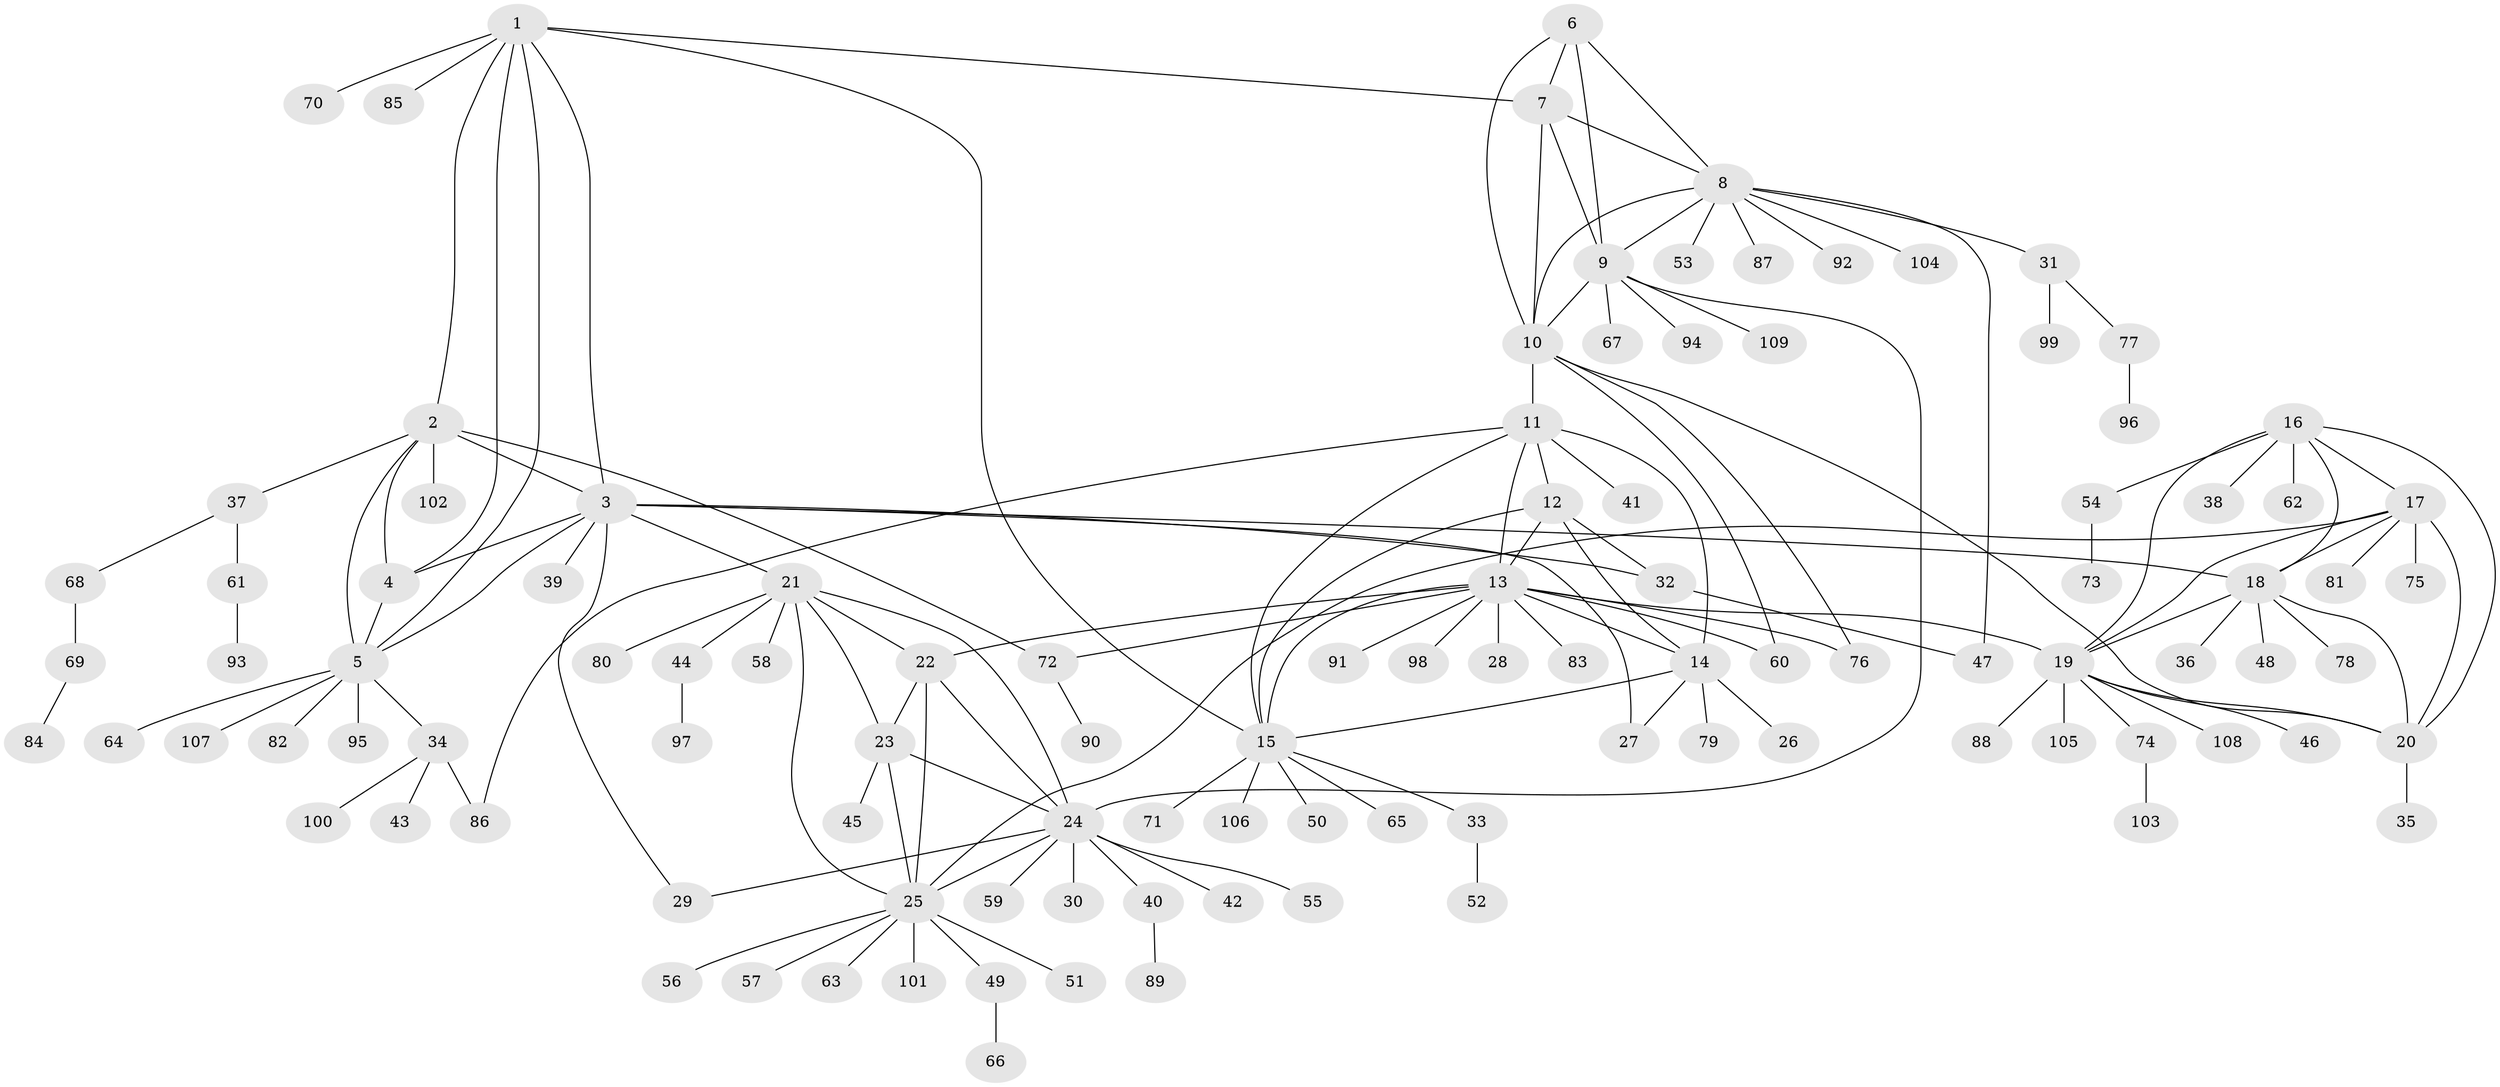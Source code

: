 // coarse degree distribution, {8: 0.0625, 9: 0.03125, 5: 0.03125, 3: 0.03125, 11: 0.03125, 4: 0.03125, 10: 0.03125, 1: 0.75}
// Generated by graph-tools (version 1.1) at 2025/19/03/04/25 18:19:55]
// undirected, 109 vertices, 152 edges
graph export_dot {
graph [start="1"]
  node [color=gray90,style=filled];
  1;
  2;
  3;
  4;
  5;
  6;
  7;
  8;
  9;
  10;
  11;
  12;
  13;
  14;
  15;
  16;
  17;
  18;
  19;
  20;
  21;
  22;
  23;
  24;
  25;
  26;
  27;
  28;
  29;
  30;
  31;
  32;
  33;
  34;
  35;
  36;
  37;
  38;
  39;
  40;
  41;
  42;
  43;
  44;
  45;
  46;
  47;
  48;
  49;
  50;
  51;
  52;
  53;
  54;
  55;
  56;
  57;
  58;
  59;
  60;
  61;
  62;
  63;
  64;
  65;
  66;
  67;
  68;
  69;
  70;
  71;
  72;
  73;
  74;
  75;
  76;
  77;
  78;
  79;
  80;
  81;
  82;
  83;
  84;
  85;
  86;
  87;
  88;
  89;
  90;
  91;
  92;
  93;
  94;
  95;
  96;
  97;
  98;
  99;
  100;
  101;
  102;
  103;
  104;
  105;
  106;
  107;
  108;
  109;
  1 -- 2;
  1 -- 3;
  1 -- 4;
  1 -- 5;
  1 -- 7;
  1 -- 15;
  1 -- 70;
  1 -- 85;
  2 -- 3;
  2 -- 4;
  2 -- 5;
  2 -- 37;
  2 -- 72;
  2 -- 102;
  3 -- 4;
  3 -- 5;
  3 -- 18;
  3 -- 21;
  3 -- 27;
  3 -- 29;
  3 -- 32;
  3 -- 39;
  4 -- 5;
  5 -- 34;
  5 -- 64;
  5 -- 82;
  5 -- 95;
  5 -- 107;
  6 -- 7;
  6 -- 8;
  6 -- 9;
  6 -- 10;
  7 -- 8;
  7 -- 9;
  7 -- 10;
  8 -- 9;
  8 -- 10;
  8 -- 31;
  8 -- 47;
  8 -- 53;
  8 -- 87;
  8 -- 92;
  8 -- 104;
  9 -- 10;
  9 -- 24;
  9 -- 67;
  9 -- 94;
  9 -- 109;
  10 -- 11;
  10 -- 20;
  10 -- 60;
  10 -- 76;
  11 -- 12;
  11 -- 13;
  11 -- 14;
  11 -- 15;
  11 -- 41;
  11 -- 86;
  12 -- 13;
  12 -- 14;
  12 -- 15;
  12 -- 32;
  13 -- 14;
  13 -- 15;
  13 -- 19;
  13 -- 22;
  13 -- 28;
  13 -- 60;
  13 -- 72;
  13 -- 76;
  13 -- 83;
  13 -- 91;
  13 -- 98;
  14 -- 15;
  14 -- 26;
  14 -- 27;
  14 -- 79;
  15 -- 33;
  15 -- 50;
  15 -- 65;
  15 -- 71;
  15 -- 106;
  16 -- 17;
  16 -- 18;
  16 -- 19;
  16 -- 20;
  16 -- 38;
  16 -- 54;
  16 -- 62;
  17 -- 18;
  17 -- 19;
  17 -- 20;
  17 -- 25;
  17 -- 75;
  17 -- 81;
  18 -- 19;
  18 -- 20;
  18 -- 36;
  18 -- 48;
  18 -- 78;
  19 -- 20;
  19 -- 46;
  19 -- 74;
  19 -- 88;
  19 -- 105;
  19 -- 108;
  20 -- 35;
  21 -- 22;
  21 -- 23;
  21 -- 24;
  21 -- 25;
  21 -- 44;
  21 -- 58;
  21 -- 80;
  22 -- 23;
  22 -- 24;
  22 -- 25;
  23 -- 24;
  23 -- 25;
  23 -- 45;
  24 -- 25;
  24 -- 29;
  24 -- 30;
  24 -- 40;
  24 -- 42;
  24 -- 55;
  24 -- 59;
  25 -- 49;
  25 -- 51;
  25 -- 56;
  25 -- 57;
  25 -- 63;
  25 -- 101;
  31 -- 77;
  31 -- 99;
  32 -- 47;
  33 -- 52;
  34 -- 43;
  34 -- 86;
  34 -- 100;
  37 -- 61;
  37 -- 68;
  40 -- 89;
  44 -- 97;
  49 -- 66;
  54 -- 73;
  61 -- 93;
  68 -- 69;
  69 -- 84;
  72 -- 90;
  74 -- 103;
  77 -- 96;
}
